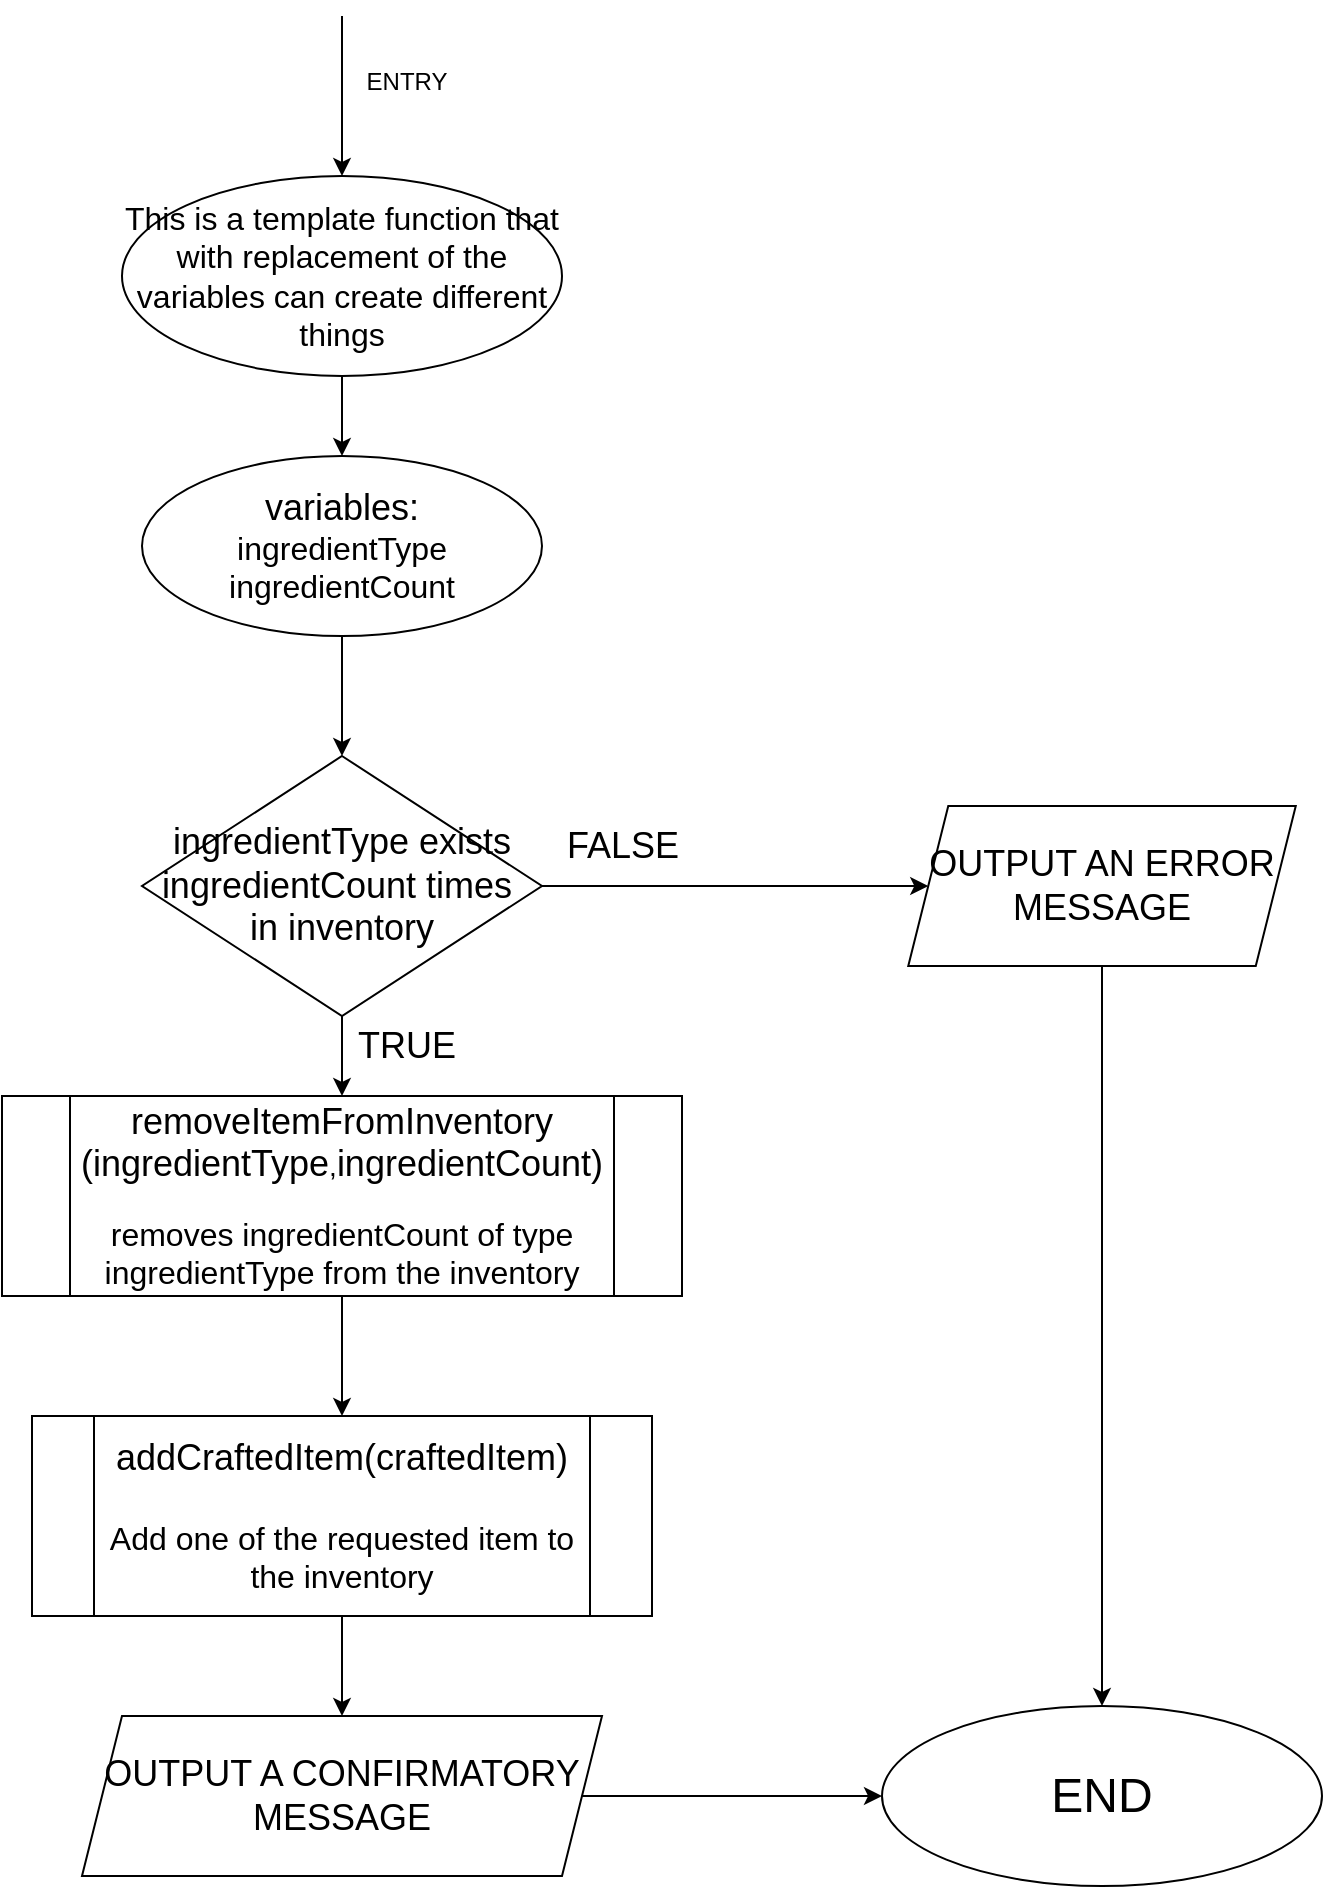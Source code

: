 <mxfile version="21.8.2" type="device">
  <diagram id="C5RBs43oDa-KdzZeNtuy" name="Page-1">
    <mxGraphModel dx="1930" dy="878" grid="1" gridSize="10" guides="1" tooltips="1" connect="1" arrows="1" fold="1" page="1" pageScale="1" pageWidth="827" pageHeight="1169" math="0" shadow="0">
      <root>
        <mxCell id="WIyWlLk6GJQsqaUBKTNV-0" />
        <mxCell id="WIyWlLk6GJQsqaUBKTNV-1" parent="WIyWlLk6GJQsqaUBKTNV-0" />
        <mxCell id="GRbMy3bL4gG7srACkzMk-0" value="ENTRY" style="text;html=1;align=center;verticalAlign=middle;resizable=0;points=[];autosize=1;strokeColor=none;fillColor=none;" vertex="1" parent="WIyWlLk6GJQsqaUBKTNV-1">
          <mxGeometry x="177" y="108" width="70" height="30" as="geometry" />
        </mxCell>
        <mxCell id="GRbMy3bL4gG7srACkzMk-2" value="" style="endArrow=classic;html=1;rounded=0;entryX=0.5;entryY=0;entryDx=0;entryDy=0;" edge="1" parent="WIyWlLk6GJQsqaUBKTNV-1">
          <mxGeometry width="50" height="50" relative="1" as="geometry">
            <mxPoint x="180" y="90" as="sourcePoint" />
            <mxPoint x="180" y="170" as="targetPoint" />
          </mxGeometry>
        </mxCell>
        <mxCell id="GRbMy3bL4gG7srACkzMk-174" value="" style="edgeStyle=orthogonalEdgeStyle;rounded=0;orthogonalLoop=1;jettySize=auto;html=1;" edge="1" parent="WIyWlLk6GJQsqaUBKTNV-1" source="GRbMy3bL4gG7srACkzMk-172" target="GRbMy3bL4gG7srACkzMk-173">
          <mxGeometry relative="1" as="geometry" />
        </mxCell>
        <mxCell id="GRbMy3bL4gG7srACkzMk-172" value="&lt;font size=&quot;3&quot;&gt;This is a template function that with replacement of the variables can create different things&lt;br&gt;&lt;/font&gt;" style="ellipse;whiteSpace=wrap;html=1;" vertex="1" parent="WIyWlLk6GJQsqaUBKTNV-1">
          <mxGeometry x="70" y="170" width="220" height="100" as="geometry" />
        </mxCell>
        <mxCell id="GRbMy3bL4gG7srACkzMk-175" value="" style="edgeStyle=orthogonalEdgeStyle;rounded=0;orthogonalLoop=1;jettySize=auto;html=1;" edge="1" parent="WIyWlLk6GJQsqaUBKTNV-1" source="GRbMy3bL4gG7srACkzMk-173">
          <mxGeometry relative="1" as="geometry">
            <mxPoint x="180" y="460" as="targetPoint" />
          </mxGeometry>
        </mxCell>
        <mxCell id="GRbMy3bL4gG7srACkzMk-173" value="&lt;div&gt;&lt;font style=&quot;font-size: 18px;&quot;&gt;variables:&lt;/font&gt;&lt;/div&gt;&lt;div&gt;&lt;font size=&quot;3&quot;&gt;ingredientType&lt;br&gt;&lt;/font&gt;&lt;/div&gt;&lt;div&gt;&lt;font size=&quot;3&quot;&gt;ingredientCount&lt;/font&gt;&lt;br&gt;&lt;/div&gt;" style="ellipse;whiteSpace=wrap;html=1;" vertex="1" parent="WIyWlLk6GJQsqaUBKTNV-1">
          <mxGeometry x="80" y="310" width="200" height="90" as="geometry" />
        </mxCell>
        <mxCell id="GRbMy3bL4gG7srACkzMk-179" value="" style="edgeStyle=orthogonalEdgeStyle;rounded=0;orthogonalLoop=1;jettySize=auto;html=1;" edge="1" parent="WIyWlLk6GJQsqaUBKTNV-1" source="GRbMy3bL4gG7srACkzMk-177" target="GRbMy3bL4gG7srACkzMk-178">
          <mxGeometry relative="1" as="geometry" />
        </mxCell>
        <mxCell id="GRbMy3bL4gG7srACkzMk-187" style="edgeStyle=orthogonalEdgeStyle;rounded=0;orthogonalLoop=1;jettySize=auto;html=1;entryX=0.5;entryY=0;entryDx=0;entryDy=0;" edge="1" parent="WIyWlLk6GJQsqaUBKTNV-1" source="GRbMy3bL4gG7srACkzMk-188" target="GRbMy3bL4gG7srACkzMk-185">
          <mxGeometry relative="1" as="geometry" />
        </mxCell>
        <mxCell id="GRbMy3bL4gG7srACkzMk-191" style="edgeStyle=orthogonalEdgeStyle;rounded=0;orthogonalLoop=1;jettySize=auto;html=1;entryX=0;entryY=0.5;entryDx=0;entryDy=0;" edge="1" parent="WIyWlLk6GJQsqaUBKTNV-1" source="GRbMy3bL4gG7srACkzMk-177" target="GRbMy3bL4gG7srACkzMk-188">
          <mxGeometry relative="1" as="geometry" />
        </mxCell>
        <mxCell id="GRbMy3bL4gG7srACkzMk-177" value="&lt;font style=&quot;font-size: 18px;&quot;&gt;ingredientType exists ingredientCount times&amp;nbsp; in inventory&lt;/font&gt;" style="rhombus;whiteSpace=wrap;html=1;" vertex="1" parent="WIyWlLk6GJQsqaUBKTNV-1">
          <mxGeometry x="80" y="460" width="200" height="130" as="geometry" />
        </mxCell>
        <mxCell id="GRbMy3bL4gG7srACkzMk-182" value="" style="edgeStyle=orthogonalEdgeStyle;rounded=0;orthogonalLoop=1;jettySize=auto;html=1;" edge="1" parent="WIyWlLk6GJQsqaUBKTNV-1" source="GRbMy3bL4gG7srACkzMk-178" target="GRbMy3bL4gG7srACkzMk-181">
          <mxGeometry relative="1" as="geometry" />
        </mxCell>
        <mxCell id="GRbMy3bL4gG7srACkzMk-178" value="&lt;div&gt;&lt;font style=&quot;font-size: 18px;&quot;&gt;removeItemFromInventory&lt;/font&gt;&lt;/div&gt;&lt;div&gt;&lt;font style=&quot;font-size: 18px;&quot;&gt;(ingredientType&lt;/font&gt;&lt;font style=&quot;font-size: 14px;&quot;&gt;,&lt;/font&gt;&lt;font style=&quot;font-size: 18px;&quot;&gt;ingredientCount)&lt;/font&gt;&lt;/div&gt;&lt;div&gt;&lt;br&gt;&lt;/div&gt;&lt;div&gt;&lt;font size=&quot;3&quot;&gt;removes ingredientCount of type ingredientType from the inventory&lt;/font&gt;&lt;br&gt;&lt;/div&gt;" style="shape=process;whiteSpace=wrap;html=1;backgroundOutline=1;" vertex="1" parent="WIyWlLk6GJQsqaUBKTNV-1">
          <mxGeometry x="10" y="630" width="340" height="100" as="geometry" />
        </mxCell>
        <mxCell id="GRbMy3bL4gG7srACkzMk-184" value="" style="edgeStyle=orthogonalEdgeStyle;rounded=0;orthogonalLoop=1;jettySize=auto;html=1;" edge="1" parent="WIyWlLk6GJQsqaUBKTNV-1" source="GRbMy3bL4gG7srACkzMk-181" target="GRbMy3bL4gG7srACkzMk-183">
          <mxGeometry relative="1" as="geometry" />
        </mxCell>
        <mxCell id="GRbMy3bL4gG7srACkzMk-181" value="&lt;div&gt;&lt;font style=&quot;font-size: 18px;&quot;&gt;addCraftedItem(craftedItem)&lt;/font&gt;&lt;/div&gt;&lt;div&gt;&lt;font size=&quot;3&quot;&gt;&lt;br&gt;&lt;/font&gt;&lt;/div&gt;&lt;div&gt;&lt;font size=&quot;3&quot;&gt;Add one of the requested item to the inventory&lt;/font&gt;&lt;br&gt;&lt;/div&gt;" style="shape=process;whiteSpace=wrap;html=1;backgroundOutline=1;" vertex="1" parent="WIyWlLk6GJQsqaUBKTNV-1">
          <mxGeometry x="25" y="790" width="310" height="100" as="geometry" />
        </mxCell>
        <mxCell id="GRbMy3bL4gG7srACkzMk-186" style="edgeStyle=orthogonalEdgeStyle;rounded=0;orthogonalLoop=1;jettySize=auto;html=1;entryX=0;entryY=0.5;entryDx=0;entryDy=0;" edge="1" parent="WIyWlLk6GJQsqaUBKTNV-1" source="GRbMy3bL4gG7srACkzMk-183" target="GRbMy3bL4gG7srACkzMk-185">
          <mxGeometry relative="1" as="geometry" />
        </mxCell>
        <mxCell id="GRbMy3bL4gG7srACkzMk-183" value="&lt;font style=&quot;font-size: 18px;&quot;&gt;OUTPUT A CONFIRMATORY MESSAGE&lt;/font&gt;" style="shape=parallelogram;perimeter=parallelogramPerimeter;whiteSpace=wrap;html=1;fixedSize=1;" vertex="1" parent="WIyWlLk6GJQsqaUBKTNV-1">
          <mxGeometry x="50" y="940" width="260" height="80" as="geometry" />
        </mxCell>
        <mxCell id="GRbMy3bL4gG7srACkzMk-185" value="&lt;font style=&quot;font-size: 24px;&quot;&gt;END&lt;/font&gt;" style="ellipse;whiteSpace=wrap;html=1;" vertex="1" parent="WIyWlLk6GJQsqaUBKTNV-1">
          <mxGeometry x="450" y="935" width="220" height="90" as="geometry" />
        </mxCell>
        <mxCell id="GRbMy3bL4gG7srACkzMk-188" value="&lt;font style=&quot;font-size: 18px;&quot;&gt;OUTPUT AN ERROR MESSAGE&lt;/font&gt;" style="shape=parallelogram;perimeter=parallelogramPerimeter;whiteSpace=wrap;html=1;fixedSize=1;" vertex="1" parent="WIyWlLk6GJQsqaUBKTNV-1">
          <mxGeometry x="463.13" y="485" width="193.75" height="80" as="geometry" />
        </mxCell>
        <mxCell id="GRbMy3bL4gG7srACkzMk-192" value="&lt;font style=&quot;font-size: 18px;&quot;&gt;FALSE&lt;/font&gt;" style="text;html=1;align=center;verticalAlign=middle;resizable=0;points=[];autosize=1;strokeColor=none;fillColor=none;" vertex="1" parent="WIyWlLk6GJQsqaUBKTNV-1">
          <mxGeometry x="280" y="485" width="80" height="40" as="geometry" />
        </mxCell>
        <mxCell id="GRbMy3bL4gG7srACkzMk-193" value="&lt;font style=&quot;font-size: 18px;&quot;&gt;TRUE&lt;/font&gt;" style="text;html=1;align=center;verticalAlign=middle;resizable=0;points=[];autosize=1;strokeColor=none;fillColor=none;" vertex="1" parent="WIyWlLk6GJQsqaUBKTNV-1">
          <mxGeometry x="177" y="585" width="70" height="40" as="geometry" />
        </mxCell>
      </root>
    </mxGraphModel>
  </diagram>
</mxfile>
